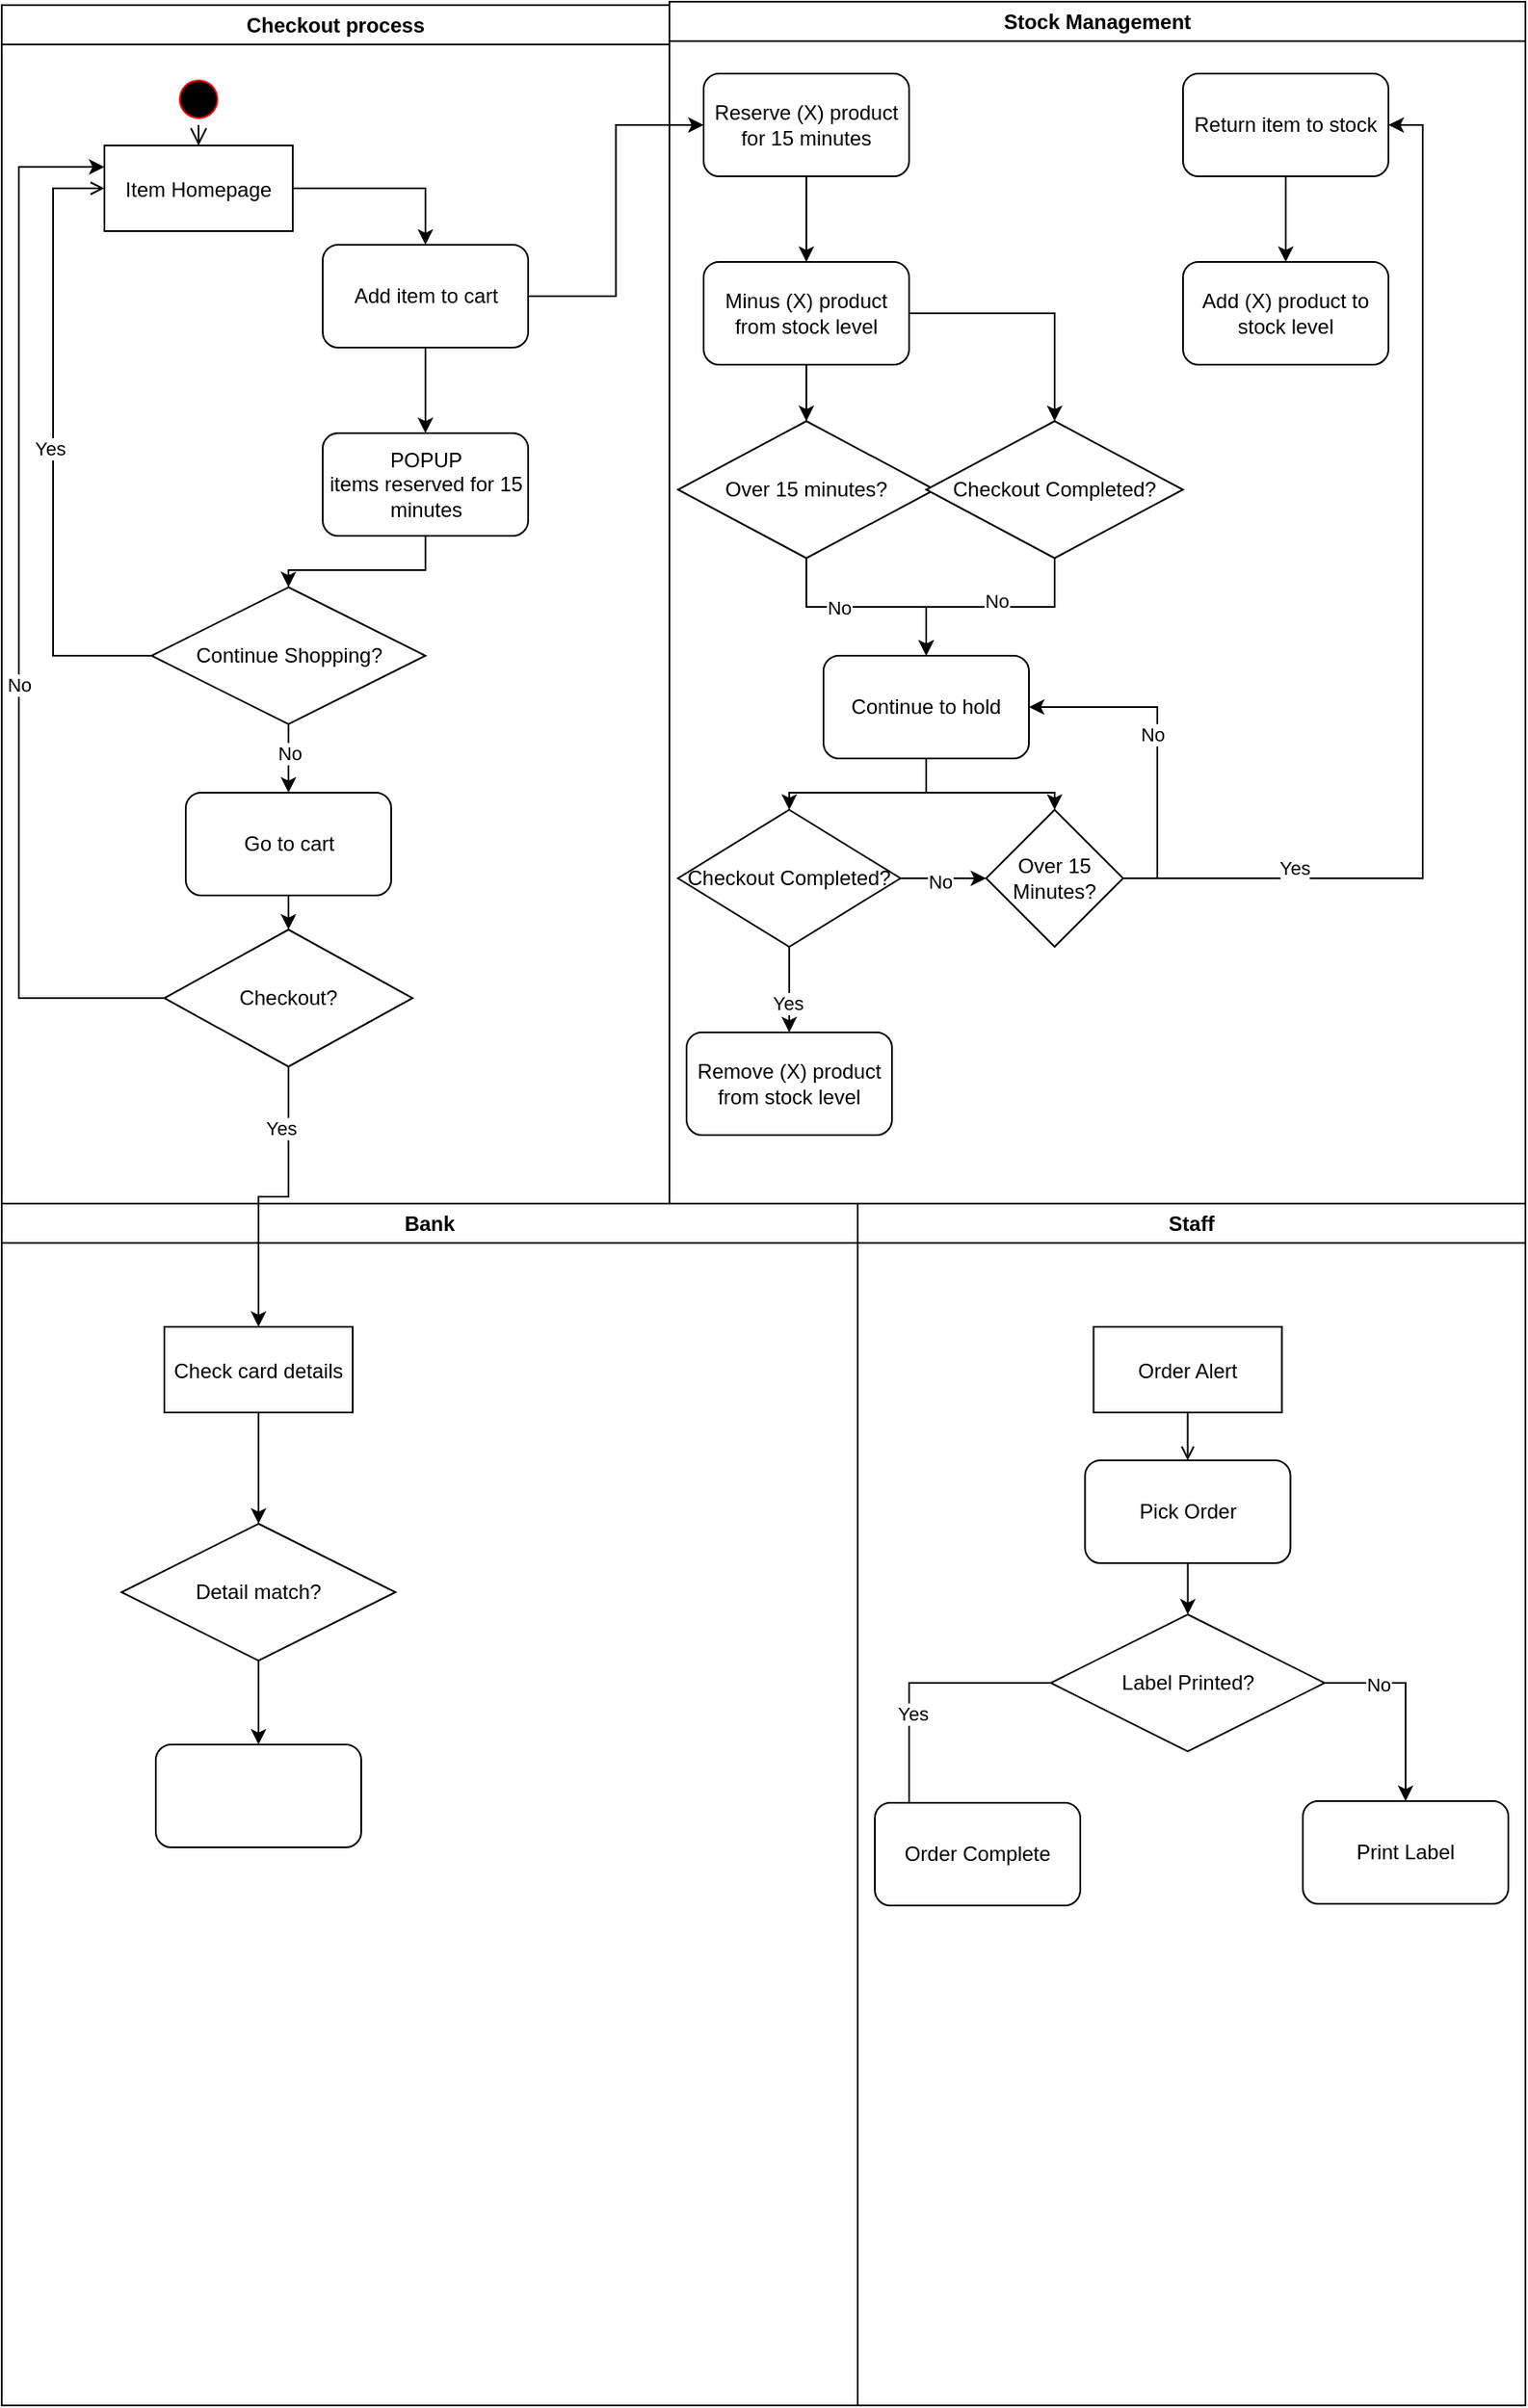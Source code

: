 <mxfile version="22.1.4" type="github">
  <diagram name="Page-1" id="e7e014a7-5840-1c2e-5031-d8a46d1fe8dd">
    <mxGraphModel dx="1860" dy="962" grid="1" gridSize="10" guides="1" tooltips="1" connect="1" arrows="1" fold="1" page="1" pageScale="1" pageWidth="1169" pageHeight="826" background="none" math="0" shadow="0">
      <root>
        <mxCell id="0" />
        <mxCell id="1" parent="0" />
        <mxCell id="2" value="Checkout process" style="swimlane;whiteSpace=wrap" parent="1" vertex="1">
          <mxGeometry y="130" width="390" height="700" as="geometry" />
        </mxCell>
        <mxCell id="5" value="" style="ellipse;shape=startState;fillColor=#000000;strokeColor=#ff0000;" parent="2" vertex="1">
          <mxGeometry x="100" y="40" width="30" height="30" as="geometry" />
        </mxCell>
        <mxCell id="6" value="" style="edgeStyle=elbowEdgeStyle;elbow=horizontal;verticalAlign=bottom;endArrow=open;endSize=8;strokeColor=#000000;endFill=1;rounded=0" parent="2" source="5" target="7" edge="1">
          <mxGeometry x="100" y="40" as="geometry">
            <mxPoint x="115" y="110" as="targetPoint" />
          </mxGeometry>
        </mxCell>
        <mxCell id="GlFWKQgtPCK0ITAhxlho-102" value="" style="edgeStyle=orthogonalEdgeStyle;rounded=0;orthogonalLoop=1;jettySize=auto;html=1;" edge="1" parent="2" source="7" target="GlFWKQgtPCK0ITAhxlho-101">
          <mxGeometry relative="1" as="geometry" />
        </mxCell>
        <mxCell id="7" value="Item Homepage" style="" parent="2" vertex="1">
          <mxGeometry x="60" y="82" width="110" height="50" as="geometry" />
        </mxCell>
        <mxCell id="12" value="" style="edgeStyle=elbowEdgeStyle;elbow=horizontal;strokeColor=#000000;endArrow=open;endFill=1;rounded=0;exitX=0;exitY=0.5;exitDx=0;exitDy=0;" parent="2" source="GlFWKQgtPCK0ITAhxlho-41" target="7" edge="1">
          <mxGeometry width="100" height="100" relative="1" as="geometry">
            <mxPoint x="60" y="350" as="sourcePoint" />
            <mxPoint x="260" y="190" as="targetPoint" />
            <Array as="points">
              <mxPoint x="30" y="250" />
            </Array>
          </mxGeometry>
        </mxCell>
        <mxCell id="GlFWKQgtPCK0ITAhxlho-44" value="&lt;div&gt;Yes&lt;/div&gt;" style="edgeLabel;html=1;align=center;verticalAlign=middle;resizable=0;points=[];" vertex="1" connectable="0" parent="12">
          <mxGeometry x="-0.008" y="2" relative="1" as="geometry">
            <mxPoint as="offset" />
          </mxGeometry>
        </mxCell>
        <mxCell id="GlFWKQgtPCK0ITAhxlho-99" value="" style="edgeStyle=orthogonalEdgeStyle;rounded=0;orthogonalLoop=1;jettySize=auto;html=1;" edge="1" parent="2" source="GlFWKQgtPCK0ITAhxlho-41" target="GlFWKQgtPCK0ITAhxlho-98">
          <mxGeometry relative="1" as="geometry" />
        </mxCell>
        <mxCell id="GlFWKQgtPCK0ITAhxlho-100" value="&lt;div&gt;No&lt;/div&gt;" style="edgeLabel;html=1;align=center;verticalAlign=middle;resizable=0;points=[];" vertex="1" connectable="0" parent="GlFWKQgtPCK0ITAhxlho-99">
          <mxGeometry x="-0.149" relative="1" as="geometry">
            <mxPoint as="offset" />
          </mxGeometry>
        </mxCell>
        <mxCell id="GlFWKQgtPCK0ITAhxlho-41" value="Continue Shopping?" style="rhombus;whiteSpace=wrap;html=1;" vertex="1" parent="2">
          <mxGeometry x="87.5" y="340" width="160" height="80" as="geometry" />
        </mxCell>
        <mxCell id="GlFWKQgtPCK0ITAhxlho-89" style="edgeStyle=orthogonalEdgeStyle;rounded=0;orthogonalLoop=1;jettySize=auto;html=1;exitX=0.5;exitY=1;exitDx=0;exitDy=0;entryX=0.5;entryY=0;entryDx=0;entryDy=0;" edge="1" parent="2" target="GlFWKQgtPCK0ITAhxlho-60">
          <mxGeometry relative="1" as="geometry">
            <mxPoint x="115" y="482" as="sourcePoint" />
          </mxGeometry>
        </mxCell>
        <mxCell id="GlFWKQgtPCK0ITAhxlho-158" style="edgeStyle=orthogonalEdgeStyle;rounded=0;orthogonalLoop=1;jettySize=auto;html=1;exitX=0;exitY=0.5;exitDx=0;exitDy=0;entryX=0;entryY=0.25;entryDx=0;entryDy=0;" edge="1" parent="2" source="GlFWKQgtPCK0ITAhxlho-60" target="7">
          <mxGeometry relative="1" as="geometry">
            <Array as="points">
              <mxPoint x="10" y="580" />
              <mxPoint x="10" y="95" />
            </Array>
          </mxGeometry>
        </mxCell>
        <mxCell id="GlFWKQgtPCK0ITAhxlho-159" value="No" style="edgeLabel;html=1;align=center;verticalAlign=middle;resizable=0;points=[];" vertex="1" connectable="0" parent="GlFWKQgtPCK0ITAhxlho-158">
          <mxGeometry x="-0.134" relative="1" as="geometry">
            <mxPoint as="offset" />
          </mxGeometry>
        </mxCell>
        <mxCell id="GlFWKQgtPCK0ITAhxlho-60" value="Checkout?" style="rhombus;whiteSpace=wrap;html=1;" vertex="1" parent="2">
          <mxGeometry x="95" y="540" width="145" height="80" as="geometry" />
        </mxCell>
        <mxCell id="GlFWKQgtPCK0ITAhxlho-98" value="&lt;div&gt;Go to cart&lt;/div&gt;" style="rounded=1;whiteSpace=wrap;html=1;" vertex="1" parent="2">
          <mxGeometry x="107.5" y="460" width="120" height="60" as="geometry" />
        </mxCell>
        <mxCell id="GlFWKQgtPCK0ITAhxlho-115" style="edgeStyle=orthogonalEdgeStyle;rounded=0;orthogonalLoop=1;jettySize=auto;html=1;exitX=0.5;exitY=1;exitDx=0;exitDy=0;entryX=0.5;entryY=0;entryDx=0;entryDy=0;" edge="1" parent="2" source="GlFWKQgtPCK0ITAhxlho-101" target="GlFWKQgtPCK0ITAhxlho-111">
          <mxGeometry relative="1" as="geometry" />
        </mxCell>
        <mxCell id="GlFWKQgtPCK0ITAhxlho-101" value="Add item to cart" style="rounded=1;whiteSpace=wrap;html=1;" vertex="1" parent="2">
          <mxGeometry x="187.5" y="140" width="120" height="60" as="geometry" />
        </mxCell>
        <mxCell id="GlFWKQgtPCK0ITAhxlho-113" value="" style="edgeStyle=orthogonalEdgeStyle;rounded=0;orthogonalLoop=1;jettySize=auto;html=1;" edge="1" parent="2" source="GlFWKQgtPCK0ITAhxlho-111" target="GlFWKQgtPCK0ITAhxlho-41">
          <mxGeometry relative="1" as="geometry" />
        </mxCell>
        <mxCell id="GlFWKQgtPCK0ITAhxlho-111" value="POPUP&lt;br&gt;items reserved for 15 minutes" style="rounded=1;whiteSpace=wrap;html=1;" vertex="1" parent="2">
          <mxGeometry x="187.5" y="250" width="120" height="60" as="geometry" />
        </mxCell>
        <mxCell id="GlFWKQgtPCK0ITAhxlho-47" value="Stock Management" style="swimlane;whiteSpace=wrap" vertex="1" parent="1">
          <mxGeometry x="390" y="128" width="500" height="702" as="geometry" />
        </mxCell>
        <mxCell id="GlFWKQgtPCK0ITAhxlho-118" style="edgeStyle=orthogonalEdgeStyle;rounded=0;orthogonalLoop=1;jettySize=auto;html=1;exitX=0.5;exitY=1;exitDx=0;exitDy=0;entryX=0.5;entryY=0;entryDx=0;entryDy=0;" edge="1" parent="GlFWKQgtPCK0ITAhxlho-47" source="GlFWKQgtPCK0ITAhxlho-105" target="GlFWKQgtPCK0ITAhxlho-117">
          <mxGeometry relative="1" as="geometry" />
        </mxCell>
        <mxCell id="GlFWKQgtPCK0ITAhxlho-105" value="Reserve (X) product for 15 minutes" style="rounded=1;whiteSpace=wrap;html=1;" vertex="1" parent="GlFWKQgtPCK0ITAhxlho-47">
          <mxGeometry x="20" y="42" width="120" height="60" as="geometry" />
        </mxCell>
        <mxCell id="GlFWKQgtPCK0ITAhxlho-124" value="" style="edgeStyle=orthogonalEdgeStyle;rounded=0;orthogonalLoop=1;jettySize=auto;html=1;" edge="1" parent="GlFWKQgtPCK0ITAhxlho-47" source="GlFWKQgtPCK0ITAhxlho-117" target="GlFWKQgtPCK0ITAhxlho-119">
          <mxGeometry relative="1" as="geometry" />
        </mxCell>
        <mxCell id="GlFWKQgtPCK0ITAhxlho-134" style="edgeStyle=orthogonalEdgeStyle;rounded=0;orthogonalLoop=1;jettySize=auto;html=1;entryX=0.5;entryY=0;entryDx=0;entryDy=0;" edge="1" parent="GlFWKQgtPCK0ITAhxlho-47" source="GlFWKQgtPCK0ITAhxlho-117" target="GlFWKQgtPCK0ITAhxlho-129">
          <mxGeometry relative="1" as="geometry" />
        </mxCell>
        <mxCell id="GlFWKQgtPCK0ITAhxlho-117" value="Minus (X) product from stock level" style="rounded=1;whiteSpace=wrap;html=1;" vertex="1" parent="GlFWKQgtPCK0ITAhxlho-47">
          <mxGeometry x="20" y="152" width="120" height="60" as="geometry" />
        </mxCell>
        <mxCell id="GlFWKQgtPCK0ITAhxlho-122" value="" style="edgeStyle=orthogonalEdgeStyle;rounded=0;orthogonalLoop=1;jettySize=auto;html=1;" edge="1" parent="GlFWKQgtPCK0ITAhxlho-47" source="GlFWKQgtPCK0ITAhxlho-119" target="GlFWKQgtPCK0ITAhxlho-121">
          <mxGeometry relative="1" as="geometry" />
        </mxCell>
        <mxCell id="GlFWKQgtPCK0ITAhxlho-123" value="No" style="edgeLabel;html=1;align=center;verticalAlign=middle;resizable=0;points=[];" vertex="1" connectable="0" parent="GlFWKQgtPCK0ITAhxlho-122">
          <mxGeometry x="-0.25" relative="1" as="geometry">
            <mxPoint as="offset" />
          </mxGeometry>
        </mxCell>
        <mxCell id="GlFWKQgtPCK0ITAhxlho-119" value="Over 15 minutes?" style="rhombus;whiteSpace=wrap;html=1;" vertex="1" parent="GlFWKQgtPCK0ITAhxlho-47">
          <mxGeometry x="5" y="245" width="150" height="80" as="geometry" />
        </mxCell>
        <mxCell id="GlFWKQgtPCK0ITAhxlho-140" style="edgeStyle=orthogonalEdgeStyle;rounded=0;orthogonalLoop=1;jettySize=auto;html=1;exitX=0.5;exitY=1;exitDx=0;exitDy=0;entryX=0.5;entryY=0;entryDx=0;entryDy=0;" edge="1" parent="GlFWKQgtPCK0ITAhxlho-47" source="GlFWKQgtPCK0ITAhxlho-121" target="GlFWKQgtPCK0ITAhxlho-135">
          <mxGeometry relative="1" as="geometry" />
        </mxCell>
        <mxCell id="GlFWKQgtPCK0ITAhxlho-143" style="edgeStyle=orthogonalEdgeStyle;rounded=0;orthogonalLoop=1;jettySize=auto;html=1;exitX=0.5;exitY=1;exitDx=0;exitDy=0;entryX=0.5;entryY=0;entryDx=0;entryDy=0;" edge="1" parent="GlFWKQgtPCK0ITAhxlho-47" source="GlFWKQgtPCK0ITAhxlho-121" target="GlFWKQgtPCK0ITAhxlho-142">
          <mxGeometry relative="1" as="geometry" />
        </mxCell>
        <mxCell id="GlFWKQgtPCK0ITAhxlho-121" value="Continue to hold" style="rounded=1;whiteSpace=wrap;html=1;" vertex="1" parent="GlFWKQgtPCK0ITAhxlho-47">
          <mxGeometry x="90" y="382" width="120" height="60" as="geometry" />
        </mxCell>
        <mxCell id="GlFWKQgtPCK0ITAhxlho-130" value="" style="edgeStyle=orthogonalEdgeStyle;rounded=0;orthogonalLoop=1;jettySize=auto;html=1;" edge="1" parent="GlFWKQgtPCK0ITAhxlho-47" source="GlFWKQgtPCK0ITAhxlho-129" target="GlFWKQgtPCK0ITAhxlho-121">
          <mxGeometry relative="1" as="geometry" />
        </mxCell>
        <mxCell id="GlFWKQgtPCK0ITAhxlho-131" value="No" style="edgeLabel;html=1;align=center;verticalAlign=middle;resizable=0;points=[];" vertex="1" connectable="0" parent="GlFWKQgtPCK0ITAhxlho-130">
          <mxGeometry x="-0.042" y="-4" relative="1" as="geometry">
            <mxPoint as="offset" />
          </mxGeometry>
        </mxCell>
        <mxCell id="GlFWKQgtPCK0ITAhxlho-129" value="Checkout Completed?" style="rhombus;whiteSpace=wrap;html=1;" vertex="1" parent="GlFWKQgtPCK0ITAhxlho-47">
          <mxGeometry x="150" y="245" width="150" height="80" as="geometry" />
        </mxCell>
        <mxCell id="GlFWKQgtPCK0ITAhxlho-155" style="edgeStyle=orthogonalEdgeStyle;rounded=0;orthogonalLoop=1;jettySize=auto;html=1;exitX=1;exitY=0.5;exitDx=0;exitDy=0;entryX=1;entryY=0.5;entryDx=0;entryDy=0;" edge="1" parent="GlFWKQgtPCK0ITAhxlho-47" source="GlFWKQgtPCK0ITAhxlho-135" target="GlFWKQgtPCK0ITAhxlho-121">
          <mxGeometry relative="1" as="geometry" />
        </mxCell>
        <mxCell id="GlFWKQgtPCK0ITAhxlho-156" value="No" style="edgeLabel;html=1;align=center;verticalAlign=middle;resizable=0;points=[];" vertex="1" connectable="0" parent="GlFWKQgtPCK0ITAhxlho-155">
          <mxGeometry x="0.068" y="3" relative="1" as="geometry">
            <mxPoint as="offset" />
          </mxGeometry>
        </mxCell>
        <mxCell id="GlFWKQgtPCK0ITAhxlho-135" value="Over 15 Minutes?" style="rhombus;whiteSpace=wrap;html=1;" vertex="1" parent="GlFWKQgtPCK0ITAhxlho-47">
          <mxGeometry x="185" y="472" width="80" height="80" as="geometry" />
        </mxCell>
        <mxCell id="GlFWKQgtPCK0ITAhxlho-139" value="" style="edgeStyle=orthogonalEdgeStyle;rounded=0;orthogonalLoop=1;jettySize=auto;html=1;" edge="1" parent="GlFWKQgtPCK0ITAhxlho-47" source="GlFWKQgtPCK0ITAhxlho-137" target="GlFWKQgtPCK0ITAhxlho-138">
          <mxGeometry relative="1" as="geometry" />
        </mxCell>
        <mxCell id="GlFWKQgtPCK0ITAhxlho-137" value="Return item to stock" style="rounded=1;whiteSpace=wrap;html=1;" vertex="1" parent="GlFWKQgtPCK0ITAhxlho-47">
          <mxGeometry x="300" y="42" width="120" height="60" as="geometry" />
        </mxCell>
        <mxCell id="GlFWKQgtPCK0ITAhxlho-136" style="edgeStyle=orthogonalEdgeStyle;rounded=0;orthogonalLoop=1;jettySize=auto;html=1;entryX=1;entryY=0.5;entryDx=0;entryDy=0;" edge="1" parent="GlFWKQgtPCK0ITAhxlho-47" source="GlFWKQgtPCK0ITAhxlho-135" target="GlFWKQgtPCK0ITAhxlho-137">
          <mxGeometry relative="1" as="geometry">
            <mxPoint x="460" y="72" as="targetPoint" />
          </mxGeometry>
        </mxCell>
        <mxCell id="GlFWKQgtPCK0ITAhxlho-149" value="Yes" style="edgeLabel;html=1;align=center;verticalAlign=middle;resizable=0;points=[];" vertex="1" connectable="0" parent="GlFWKQgtPCK0ITAhxlho-136">
          <mxGeometry x="-0.686" y="6" relative="1" as="geometry">
            <mxPoint as="offset" />
          </mxGeometry>
        </mxCell>
        <mxCell id="GlFWKQgtPCK0ITAhxlho-138" value="Add (X) product to stock level" style="rounded=1;whiteSpace=wrap;html=1;" vertex="1" parent="GlFWKQgtPCK0ITAhxlho-47">
          <mxGeometry x="300" y="152" width="120" height="60" as="geometry" />
        </mxCell>
        <mxCell id="GlFWKQgtPCK0ITAhxlho-145" value="" style="edgeStyle=orthogonalEdgeStyle;rounded=0;orthogonalLoop=1;jettySize=auto;html=1;" edge="1" parent="GlFWKQgtPCK0ITAhxlho-47" source="GlFWKQgtPCK0ITAhxlho-142" target="GlFWKQgtPCK0ITAhxlho-144">
          <mxGeometry relative="1" as="geometry" />
        </mxCell>
        <mxCell id="GlFWKQgtPCK0ITAhxlho-146" value="Yes" style="edgeLabel;html=1;align=center;verticalAlign=middle;resizable=0;points=[];" vertex="1" connectable="0" parent="GlFWKQgtPCK0ITAhxlho-145">
          <mxGeometry x="0.324" y="-1" relative="1" as="geometry">
            <mxPoint as="offset" />
          </mxGeometry>
        </mxCell>
        <mxCell id="GlFWKQgtPCK0ITAhxlho-147" value="" style="edgeStyle=orthogonalEdgeStyle;rounded=0;orthogonalLoop=1;jettySize=auto;html=1;" edge="1" parent="GlFWKQgtPCK0ITAhxlho-47" source="GlFWKQgtPCK0ITAhxlho-142" target="GlFWKQgtPCK0ITAhxlho-135">
          <mxGeometry relative="1" as="geometry" />
        </mxCell>
        <mxCell id="GlFWKQgtPCK0ITAhxlho-148" value="No" style="edgeLabel;html=1;align=center;verticalAlign=middle;resizable=0;points=[];" vertex="1" connectable="0" parent="GlFWKQgtPCK0ITAhxlho-147">
          <mxGeometry x="-0.079" y="-2" relative="1" as="geometry">
            <mxPoint as="offset" />
          </mxGeometry>
        </mxCell>
        <mxCell id="GlFWKQgtPCK0ITAhxlho-142" value="Checkout Completed?" style="rhombus;whiteSpace=wrap;html=1;" vertex="1" parent="GlFWKQgtPCK0ITAhxlho-47">
          <mxGeometry x="5" y="472" width="130" height="80" as="geometry" />
        </mxCell>
        <mxCell id="GlFWKQgtPCK0ITAhxlho-144" value="Remove (X) product from stock level" style="rounded=1;whiteSpace=wrap;html=1;" vertex="1" parent="GlFWKQgtPCK0ITAhxlho-47">
          <mxGeometry x="10" y="602" width="120" height="60" as="geometry" />
        </mxCell>
        <mxCell id="GlFWKQgtPCK0ITAhxlho-63" value="Staff" style="swimlane;whiteSpace=wrap" vertex="1" parent="1">
          <mxGeometry x="500" y="830" width="390" height="702" as="geometry" />
        </mxCell>
        <mxCell id="GlFWKQgtPCK0ITAhxlho-64" value="Order Alert" style="" vertex="1" parent="GlFWKQgtPCK0ITAhxlho-63">
          <mxGeometry x="137.75" y="72" width="110" height="50" as="geometry" />
        </mxCell>
        <mxCell id="GlFWKQgtPCK0ITAhxlho-66" value="" style="endArrow=open;strokeColor=#000000;endFill=1;rounded=0;entryX=0.5;entryY=0;entryDx=0;entryDy=0;" edge="1" parent="GlFWKQgtPCK0ITAhxlho-63" source="GlFWKQgtPCK0ITAhxlho-64" target="GlFWKQgtPCK0ITAhxlho-163">
          <mxGeometry relative="1" as="geometry">
            <mxPoint x="192.75" y="192" as="targetPoint" />
          </mxGeometry>
        </mxCell>
        <mxCell id="GlFWKQgtPCK0ITAhxlho-68" value="" style="edgeStyle=elbowEdgeStyle;elbow=horizontal;strokeColor=#000000;endArrow=open;endFill=1;rounded=0;exitX=0;exitY=0.5;exitDx=0;exitDy=0;entryX=0;entryY=0.5;entryDx=0;entryDy=0;" edge="1" parent="GlFWKQgtPCK0ITAhxlho-63" source="GlFWKQgtPCK0ITAhxlho-70" target="GlFWKQgtPCK0ITAhxlho-166">
          <mxGeometry width="100" height="100" relative="1" as="geometry">
            <mxPoint x="60" y="350" as="sourcePoint" />
            <mxPoint x="70" y="470" as="targetPoint" />
            <Array as="points">
              <mxPoint x="30" y="250" />
            </Array>
          </mxGeometry>
        </mxCell>
        <mxCell id="GlFWKQgtPCK0ITAhxlho-69" value="&lt;div&gt;Yes&lt;/div&gt;" style="edgeLabel;html=1;align=center;verticalAlign=middle;resizable=0;points=[];" vertex="1" connectable="0" parent="GlFWKQgtPCK0ITAhxlho-68">
          <mxGeometry x="-0.008" y="2" relative="1" as="geometry">
            <mxPoint as="offset" />
          </mxGeometry>
        </mxCell>
        <mxCell id="GlFWKQgtPCK0ITAhxlho-160" value="" style="edgeStyle=orthogonalEdgeStyle;rounded=0;orthogonalLoop=1;jettySize=auto;html=1;entryX=0.5;entryY=0;entryDx=0;entryDy=0;exitX=1;exitY=0.5;exitDx=0;exitDy=0;" edge="1" parent="GlFWKQgtPCK0ITAhxlho-63" source="GlFWKQgtPCK0ITAhxlho-70" target="GlFWKQgtPCK0ITAhxlho-162">
          <mxGeometry relative="1" as="geometry">
            <mxPoint x="192.75" y="442" as="targetPoint" />
          </mxGeometry>
        </mxCell>
        <mxCell id="GlFWKQgtPCK0ITAhxlho-161" value="No" style="edgeLabel;html=1;align=center;verticalAlign=middle;resizable=0;points=[];" vertex="1" connectable="0" parent="GlFWKQgtPCK0ITAhxlho-160">
          <mxGeometry x="-0.473" y="-1" relative="1" as="geometry">
            <mxPoint as="offset" />
          </mxGeometry>
        </mxCell>
        <mxCell id="GlFWKQgtPCK0ITAhxlho-70" value="Label Printed?" style="rhombus;whiteSpace=wrap;html=1;" vertex="1" parent="GlFWKQgtPCK0ITAhxlho-63">
          <mxGeometry x="112.75" y="240" width="160" height="80" as="geometry" />
        </mxCell>
        <mxCell id="GlFWKQgtPCK0ITAhxlho-162" value="Print Label" style="rounded=1;whiteSpace=wrap;html=1;" vertex="1" parent="GlFWKQgtPCK0ITAhxlho-63">
          <mxGeometry x="260" y="349" width="120" height="60" as="geometry" />
        </mxCell>
        <mxCell id="GlFWKQgtPCK0ITAhxlho-165" value="" style="edgeStyle=orthogonalEdgeStyle;rounded=0;orthogonalLoop=1;jettySize=auto;html=1;" edge="1" parent="GlFWKQgtPCK0ITAhxlho-63" source="GlFWKQgtPCK0ITAhxlho-163" target="GlFWKQgtPCK0ITAhxlho-70">
          <mxGeometry relative="1" as="geometry" />
        </mxCell>
        <mxCell id="GlFWKQgtPCK0ITAhxlho-163" value="Pick Order" style="rounded=1;whiteSpace=wrap;html=1;" vertex="1" parent="GlFWKQgtPCK0ITAhxlho-63">
          <mxGeometry x="132.75" y="150" width="120" height="60" as="geometry" />
        </mxCell>
        <mxCell id="GlFWKQgtPCK0ITAhxlho-166" value="Order Complete" style="rounded=1;whiteSpace=wrap;html=1;" vertex="1" parent="GlFWKQgtPCK0ITAhxlho-63">
          <mxGeometry x="10" y="350" width="120" height="60" as="geometry" />
        </mxCell>
        <mxCell id="GlFWKQgtPCK0ITAhxlho-72" value="Bank" style="swimlane;whiteSpace=wrap" vertex="1" parent="1">
          <mxGeometry y="830" width="500" height="702" as="geometry" />
        </mxCell>
        <mxCell id="GlFWKQgtPCK0ITAhxlho-93" value="" style="edgeStyle=orthogonalEdgeStyle;rounded=0;orthogonalLoop=1;jettySize=auto;html=1;" edge="1" parent="GlFWKQgtPCK0ITAhxlho-72" source="GlFWKQgtPCK0ITAhxlho-74" target="GlFWKQgtPCK0ITAhxlho-92">
          <mxGeometry relative="1" as="geometry" />
        </mxCell>
        <mxCell id="GlFWKQgtPCK0ITAhxlho-74" value="Check card details" style="" vertex="1" parent="GlFWKQgtPCK0ITAhxlho-72">
          <mxGeometry x="95" y="72" width="110" height="50" as="geometry" />
        </mxCell>
        <mxCell id="GlFWKQgtPCK0ITAhxlho-97" value="" style="edgeStyle=orthogonalEdgeStyle;rounded=0;orthogonalLoop=1;jettySize=auto;html=1;" edge="1" parent="GlFWKQgtPCK0ITAhxlho-72" source="GlFWKQgtPCK0ITAhxlho-92" target="GlFWKQgtPCK0ITAhxlho-96">
          <mxGeometry relative="1" as="geometry" />
        </mxCell>
        <mxCell id="GlFWKQgtPCK0ITAhxlho-92" value="Detail match?" style="rhombus;whiteSpace=wrap;html=1;" vertex="1" parent="GlFWKQgtPCK0ITAhxlho-72">
          <mxGeometry x="70" y="187" width="160" height="80" as="geometry" />
        </mxCell>
        <mxCell id="GlFWKQgtPCK0ITAhxlho-96" value="" style="rounded=1;whiteSpace=wrap;html=1;" vertex="1" parent="GlFWKQgtPCK0ITAhxlho-72">
          <mxGeometry x="90" y="316" width="120" height="60" as="geometry" />
        </mxCell>
        <mxCell id="GlFWKQgtPCK0ITAhxlho-112" style="edgeStyle=orthogonalEdgeStyle;rounded=0;orthogonalLoop=1;jettySize=auto;html=1;entryX=0;entryY=0.5;entryDx=0;entryDy=0;" edge="1" parent="1" source="GlFWKQgtPCK0ITAhxlho-101" target="GlFWKQgtPCK0ITAhxlho-105">
          <mxGeometry relative="1" as="geometry" />
        </mxCell>
        <mxCell id="GlFWKQgtPCK0ITAhxlho-167" style="edgeStyle=orthogonalEdgeStyle;rounded=0;orthogonalLoop=1;jettySize=auto;html=1;entryX=0.5;entryY=0;entryDx=0;entryDy=0;" edge="1" parent="1" source="GlFWKQgtPCK0ITAhxlho-60" target="GlFWKQgtPCK0ITAhxlho-74">
          <mxGeometry relative="1" as="geometry" />
        </mxCell>
        <mxCell id="GlFWKQgtPCK0ITAhxlho-168" value="Yes" style="edgeLabel;html=1;align=center;verticalAlign=middle;resizable=0;points=[];" vertex="1" connectable="0" parent="GlFWKQgtPCK0ITAhxlho-167">
          <mxGeometry x="-0.578" y="-5" relative="1" as="geometry">
            <mxPoint as="offset" />
          </mxGeometry>
        </mxCell>
      </root>
    </mxGraphModel>
  </diagram>
</mxfile>
